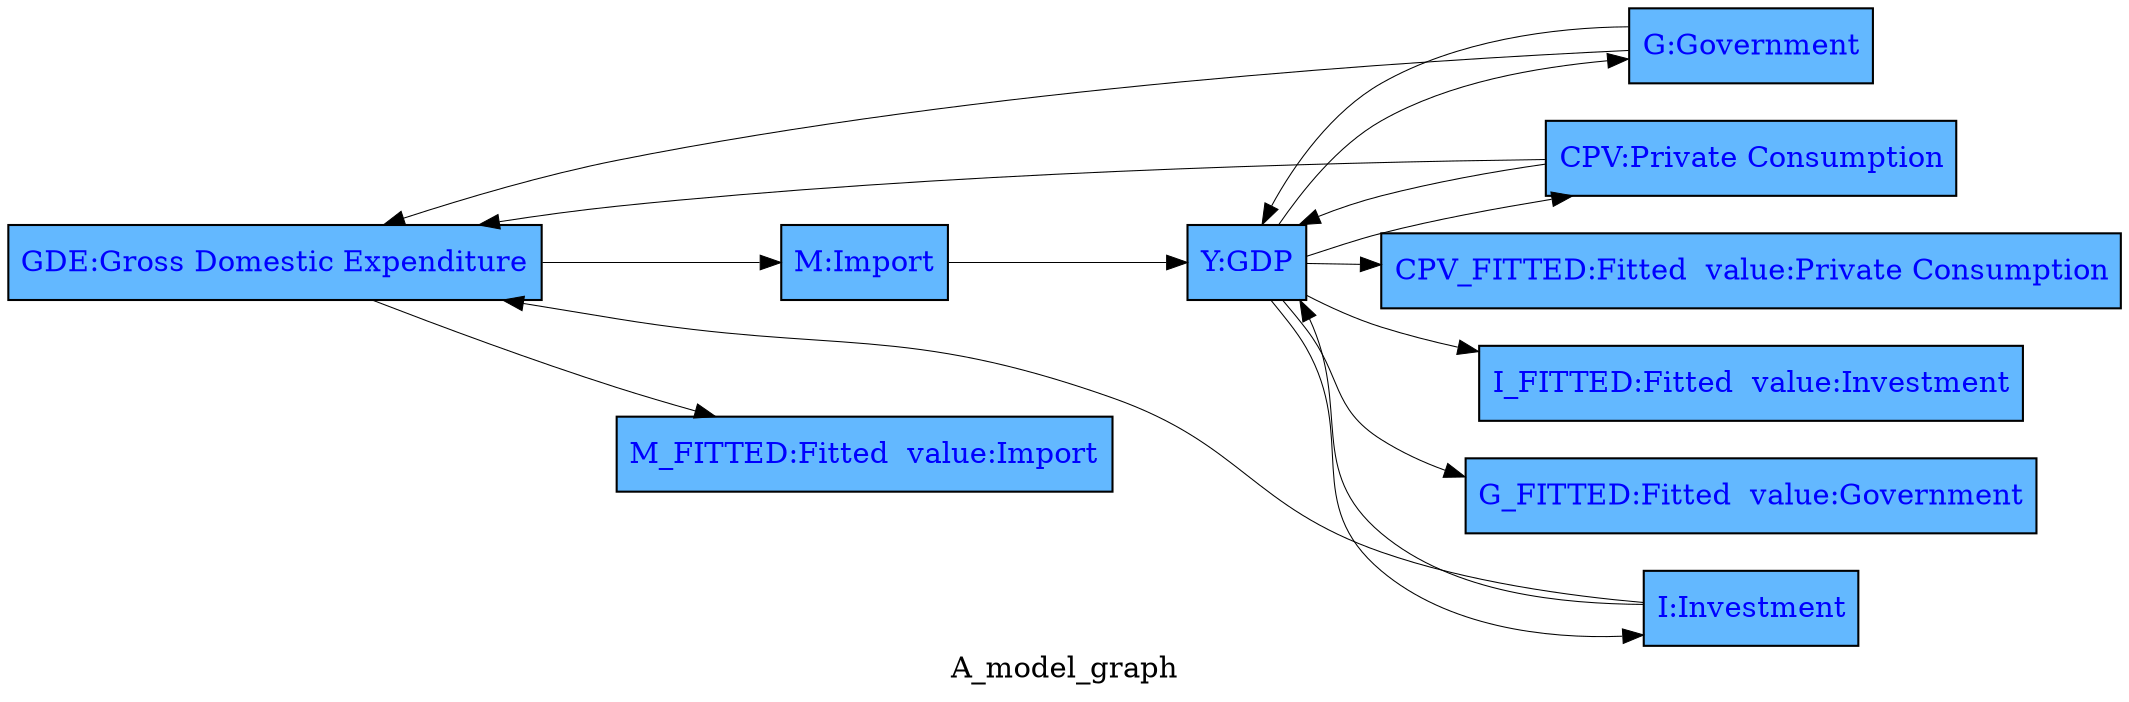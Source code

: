 digraph TD { rankdir ="LR" 
{node  [margin=0.025 fontcolor=blue style=filled ] 
 "GDE" [ shape=box fillcolor= steelblue1 tooltip="Gross Domestic Expenditure&#10;FRML &lt;IDENT&gt; GDE = CPV+I+G&#36;"  margin=0.025 fontcolor=blue style = filled  label=<<TABLE BORDER='0' CELLBORDER = '0' style = "filled"  > <TR><TD tooltip="Gross Domestic Expenditure&#10;FRML &lt;IDENT&gt; GDE = CPV+I+G&#36;">GDE:Gross Domestic Expenditure</TD></TR> </TABLE>> ]
"M" [ shape=box fillcolor= steelblue1 tooltip="Import&#10;FRML &lt;FIXABLE, DAMP&gt; M = (M(-1)*EXP(M_A+ (-C2_M*(LOG(M(-1))-LOG(GDE(-1))-C1_M)+C3_M*((LOG(GDE))-(LOG(GDE(-1))))) )) * (1-M_D)+ M_X*M_D &#36;"  margin=0.025 fontcolor=blue style = filled  label=<<TABLE BORDER='0' CELLBORDER = '0' style = "filled"  > <TR><TD tooltip="Import&#10;FRML &lt;FIXABLE, DAMP&gt; M = (M(-1)*EXP(M_A+ (-C2_M*(LOG(M(-1))-LOG(GDE(-1))-C1_M)+C3_M*((LOG(GDE))-(LOG(GDE(-1))))) )) * (1-M_D)+ M_X*M_D &#36;">M:Import</TD></TR> </TABLE>> ]
"CPV_FITTED" [ shape=box fillcolor= steelblue1 tooltip="Fitted  value:Private Consumption&#10;FRML &lt;FIT&gt; CPV_FITTED = CPV(-1)*EXP( (-C2_CPV*(LOG(CPV(-1))-LOG(Y(-1))-C1_CPV)+C3_CPV*((LOG(Y))-(LOG(Y(-1))))) )&#36;"  margin=0.025 fontcolor=blue style = filled  label=<<TABLE BORDER='0' CELLBORDER = '0' style = "filled"  > <TR><TD tooltip="Fitted  value:Private Consumption&#10;FRML &lt;FIT&gt; CPV_FITTED = CPV(-1)*EXP( (-C2_CPV*(LOG(CPV(-1))-LOG(Y(-1))-C1_CPV)+C3_CPV*((LOG(Y))-(LOG(Y(-1))))) )&#36;">CPV_FITTED:Fitted  value:Private Consumption</TD></TR> </TABLE>> ]
"G" [ shape=box fillcolor= steelblue1 tooltip="Government&#10;FRML &lt;FIXABLE, DAMP&gt; G = (G(-1)*EXP(G_A+ (-C2_G*(LOG(G(-1))-LOG(Y(-1))-C1_G)+C3_G*((LOG(Y))-(LOG(Y(-1))))) )) * (1-G_D)+ G_X*G_D &#36;"  margin=0.025 fontcolor=blue style = filled  label=<<TABLE BORDER='0' CELLBORDER = '0' style = "filled"  > <TR><TD tooltip="Government&#10;FRML &lt;FIXABLE, DAMP&gt; G = (G(-1)*EXP(G_A+ (-C2_G*(LOG(G(-1))-LOG(Y(-1))-C1_G)+C3_G*((LOG(Y))-(LOG(Y(-1))))) )) * (1-G_D)+ G_X*G_D &#36;">G:Government</TD></TR> </TABLE>> ]
"CPV" [ shape=box fillcolor= steelblue1 tooltip="Private Consumption&#10;FRML &lt;FIXABLE, DAMP&gt; CPV = (CPV(-1)*EXP(CPV_A+ (-C2_CPV*(LOG(CPV(-1))-LOG(Y(-1))-C1_CPV)+C3_CPV*((LOG(Y))-(LOG(Y(-1))))) )) * (1-CPV_D)+ CPV_X*CPV_D &#36;"  margin=0.025 fontcolor=blue style = filled  label=<<TABLE BORDER='0' CELLBORDER = '0' style = "filled"  > <TR><TD tooltip="Private Consumption&#10;FRML &lt;FIXABLE, DAMP&gt; CPV = (CPV(-1)*EXP(CPV_A+ (-C2_CPV*(LOG(CPV(-1))-LOG(Y(-1))-C1_CPV)+C3_CPV*((LOG(Y))-(LOG(Y(-1))))) )) * (1-CPV_D)+ CPV_X*CPV_D &#36;">CPV:Private Consumption</TD></TR> </TABLE>> ]
"M_FITTED" [ shape=box fillcolor= steelblue1 tooltip="Fitted  value:Import&#10;FRML &lt;FIT&gt; M_FITTED = M(-1)*EXP( (-C2_M*(LOG(M(-1))-LOG(GDE(-1))-C1_M)+C3_M*((LOG(GDE))-(LOG(GDE(-1))))) )&#36;"  margin=0.025 fontcolor=blue style = filled  label=<<TABLE BORDER='0' CELLBORDER = '0' style = "filled"  > <TR><TD tooltip="Fitted  value:Import&#10;FRML &lt;FIT&gt; M_FITTED = M(-1)*EXP( (-C2_M*(LOG(M(-1))-LOG(GDE(-1))-C1_M)+C3_M*((LOG(GDE))-(LOG(GDE(-1))))) )&#36;">M_FITTED:Fitted  value:Import</TD></TR> </TABLE>> ]
"Y" [ shape=box fillcolor= steelblue1 tooltip="GDP&#10;FRML &lt;IDENT&gt; Y = CPV+I+G+X-M+YDISC&#36;"  margin=0.025 fontcolor=blue style = filled  label=<<TABLE BORDER='0' CELLBORDER = '0' style = "filled"  > <TR><TD tooltip="GDP&#10;FRML &lt;IDENT&gt; Y = CPV+I+G+X-M+YDISC&#36;">Y:GDP</TD></TR> </TABLE>> ]
"I" [ shape=box fillcolor= steelblue1 tooltip="Investment&#10;FRML &lt;FIXABLE, DAMP&gt; I = (I(-1)*EXP(I_A+ (-C2_I*(LOG(I(-1))-LOG(Y(-1)-G(-1))-C1_I)+C3_I*((LOG(Y))-(LOG(Y(-1))))) )) * (1-I_D)+ I_X*I_D &#36;"  margin=0.025 fontcolor=blue style = filled  label=<<TABLE BORDER='0' CELLBORDER = '0' style = "filled"  > <TR><TD tooltip="Investment&#10;FRML &lt;FIXABLE, DAMP&gt; I = (I(-1)*EXP(I_A+ (-C2_I*(LOG(I(-1))-LOG(Y(-1)-G(-1))-C1_I)+C3_I*((LOG(Y))-(LOG(Y(-1))))) )) * (1-I_D)+ I_X*I_D &#36;">I:Investment</TD></TR> </TABLE>> ]
"I_FITTED" [ shape=box fillcolor= steelblue1 tooltip="Fitted  value:Investment&#10;FRML &lt;FIT&gt; I_FITTED = I(-1)*EXP( (-C2_I*(LOG(I(-1))-LOG(Y(-1)-G(-1))-C1_I)+C3_I*((LOG(Y))-(LOG(Y(-1))))) )&#36;"  margin=0.025 fontcolor=blue style = filled  label=<<TABLE BORDER='0' CELLBORDER = '0' style = "filled"  > <TR><TD tooltip="Fitted  value:Investment&#10;FRML &lt;FIT&gt; I_FITTED = I(-1)*EXP( (-C2_I*(LOG(I(-1))-LOG(Y(-1)-G(-1))-C1_I)+C3_I*((LOG(Y))-(LOG(Y(-1))))) )&#36;">I_FITTED:Fitted  value:Investment</TD></TR> </TABLE>> ]
"G_FITTED" [ shape=box fillcolor= steelblue1 tooltip="Fitted  value:Government&#10;FRML &lt;FIT&gt; G_FITTED = G(-1)*EXP( (-C2_G*(LOG(G(-1))-LOG(Y(-1))-C1_G)+C3_G*((LOG(Y))-(LOG(Y(-1))))) )&#36;"  margin=0.025 fontcolor=blue style = filled  label=<<TABLE BORDER='0' CELLBORDER = '0' style = "filled"  > <TR><TD tooltip="Fitted  value:Government&#10;FRML &lt;FIT&gt; G_FITTED = G(-1)*EXP( (-C2_G*(LOG(G(-1))-LOG(Y(-1))-C1_G)+C3_G*((LOG(Y))-(LOG(Y(-1))))) )&#36;">G_FITTED:Fitted  value:Government</TD></TR> </TABLE>> ] 
} 
"GDE" -> "M" [ style = filled tooltip=NA href="bogus" penwidth = 0.5 ]
"CPV" -> "GDE" [ style = filled tooltip=NA href="bogus" penwidth = 0.5 ]
"I" -> "Y" [ style = filled tooltip=NA href="bogus" penwidth = 0.5 ]
"G" -> "Y" [ style = filled tooltip=NA href="bogus" penwidth = 0.5 ]
"M" -> "Y" [ style = filled tooltip=NA href="bogus" penwidth = 0.5 ]
"Y" -> "CPV" [ style = filled tooltip=NA href="bogus" penwidth = 0.5 ]
"CPV" -> "Y" [ style = filled tooltip=NA href="bogus" penwidth = 0.5 ]
"Y" -> "CPV_FITTED" [ style = filled tooltip=NA href="bogus" penwidth = 0.5 ]
"I" -> "GDE" [ style = filled tooltip=NA href="bogus" penwidth = 0.5 ]
"Y" -> "I_FITTED" [ style = filled tooltip=NA href="bogus" penwidth = 0.5 ]
"G" -> "GDE" [ style = filled tooltip=NA href="bogus" penwidth = 0.5 ]
"Y" -> "I" [ style = filled tooltip=NA href="bogus" penwidth = 0.5 ]
"Y" -> "G_FITTED" [ style = filled tooltip=NA href="bogus" penwidth = 0.5 ]
"Y" -> "G" [ style = filled tooltip=NA href="bogus" penwidth = 0.5 ]
"GDE" -> "M_FITTED" [ style = filled tooltip=NA href="bogus" penwidth = 0.5 ]
 label = "A_model_graph";
}